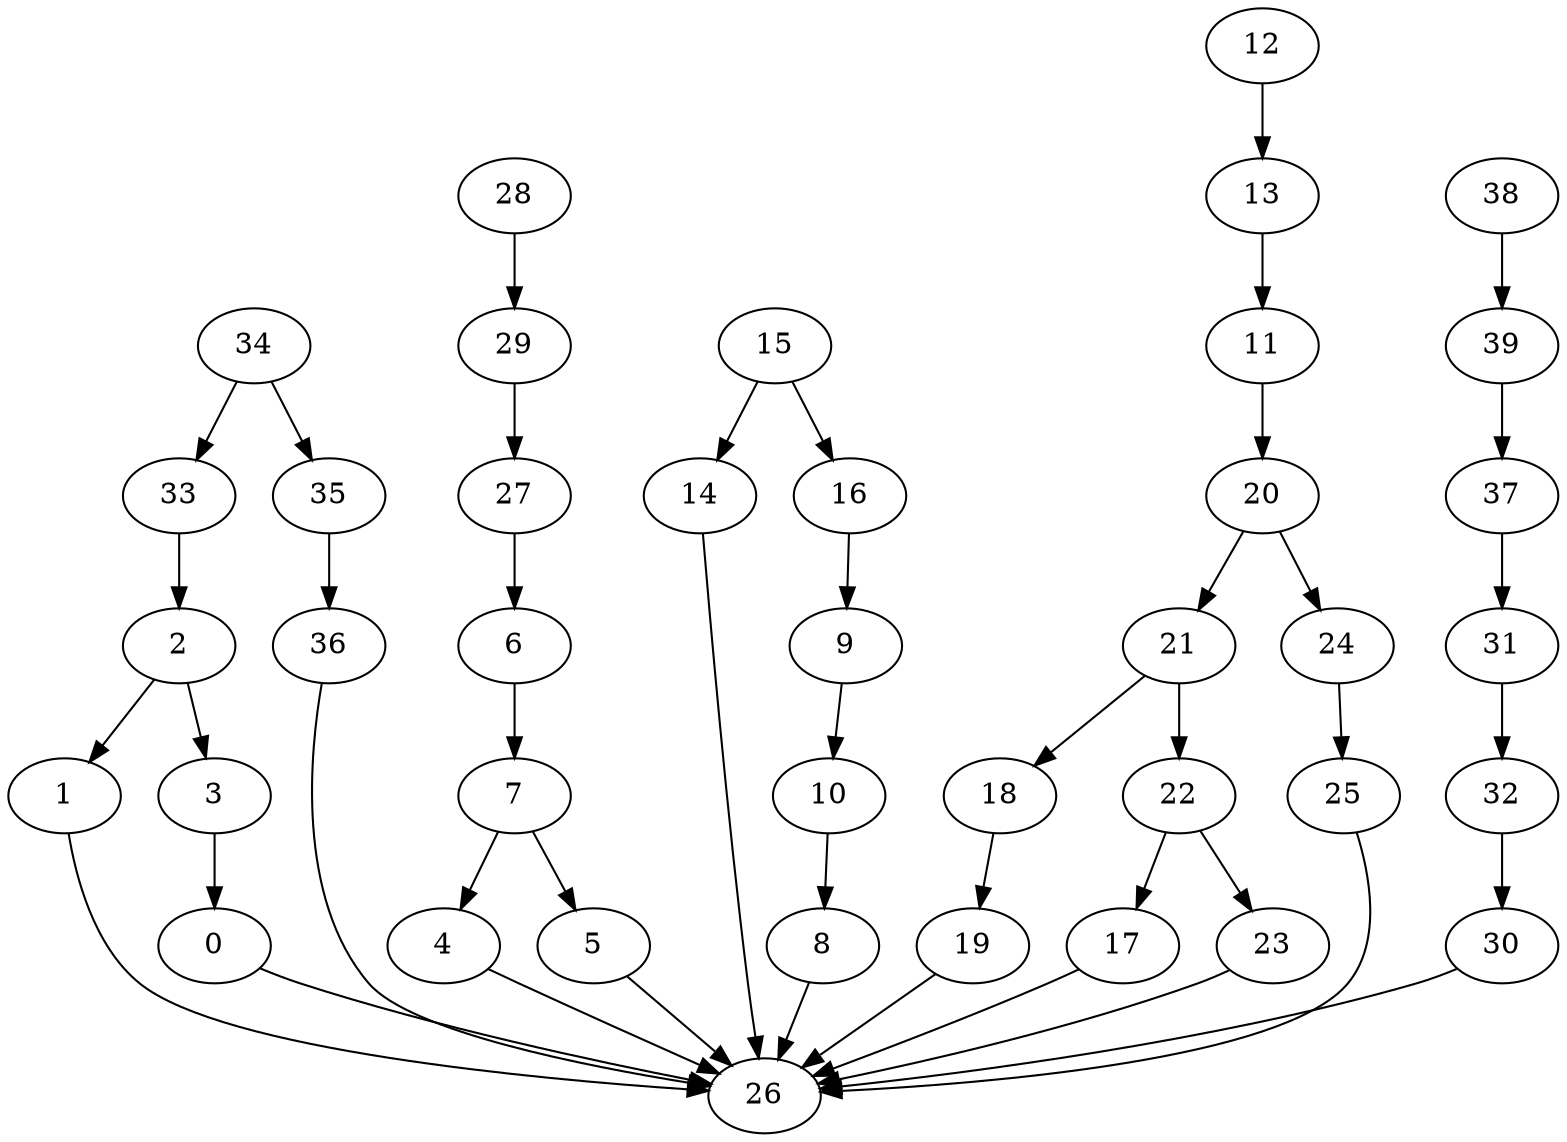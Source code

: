 strict digraph  {
0 [exec=167];
1 [exec=174];
2 [exec=166];
3 [exec=149];
4 [exec=55];
5 [exec=118];
6 [exec=183];
7 [exec=154];
8 [exec=186];
9 [exec=130];
10 [exec=141];
11 [exec=126];
12 [exec=79];
13 [exec=53];
14 [exec=183];
15 [exec=184];
16 [exec=142];
17 [exec=66];
18 [exec=98];
19 [exec=54];
20 [exec=85];
21 [exec=137];
22 [exec=148];
23 [exec=196];
24 [exec=80];
25 [exec=126];
26 [exec=139];
27 [exec=198];
28 [exec=94];
29 [exec=95];
30 [exec=177];
31 [exec=171];
32 [exec=89];
33 [exec=100];
34 [exec=62];
35 [exec=164];
36 [exec=78];
37 [exec=144];
38 [exec=146];
39 [exec=199];
0 -> 26  [comm=18];
1 -> 26  [comm=6];
2 -> 3  [comm=9];
2 -> 1  [comm=5];
3 -> 0  [comm=11];
4 -> 26  [comm=13];
5 -> 26  [comm=7];
6 -> 7  [comm=8];
7 -> 4  [comm=19];
7 -> 5  [comm=19];
8 -> 26  [comm=14];
9 -> 10  [comm=7];
10 -> 8  [comm=9];
11 -> 20  [comm=16];
12 -> 13  [comm=7];
13 -> 11  [comm=15];
14 -> 26  [comm=6];
15 -> 16  [comm=7];
15 -> 14  [comm=9];
16 -> 9  [comm=16];
17 -> 26  [comm=7];
18 -> 19  [comm=12];
19 -> 26  [comm=6];
20 -> 21  [comm=15];
20 -> 24  [comm=12];
21 -> 22  [comm=14];
21 -> 18  [comm=16];
22 -> 23  [comm=15];
22 -> 17  [comm=7];
23 -> 26  [comm=8];
24 -> 25  [comm=16];
25 -> 26  [comm=18];
27 -> 6  [comm=10];
28 -> 29  [comm=10];
29 -> 27  [comm=13];
30 -> 26  [comm=17];
31 -> 32  [comm=9];
32 -> 30  [comm=18];
33 -> 2  [comm=7];
34 -> 35  [comm=8];
34 -> 33  [comm=12];
35 -> 36  [comm=7];
36 -> 26  [comm=14];
37 -> 31  [comm=10];
38 -> 39  [comm=15];
39 -> 37  [comm=11];
}
